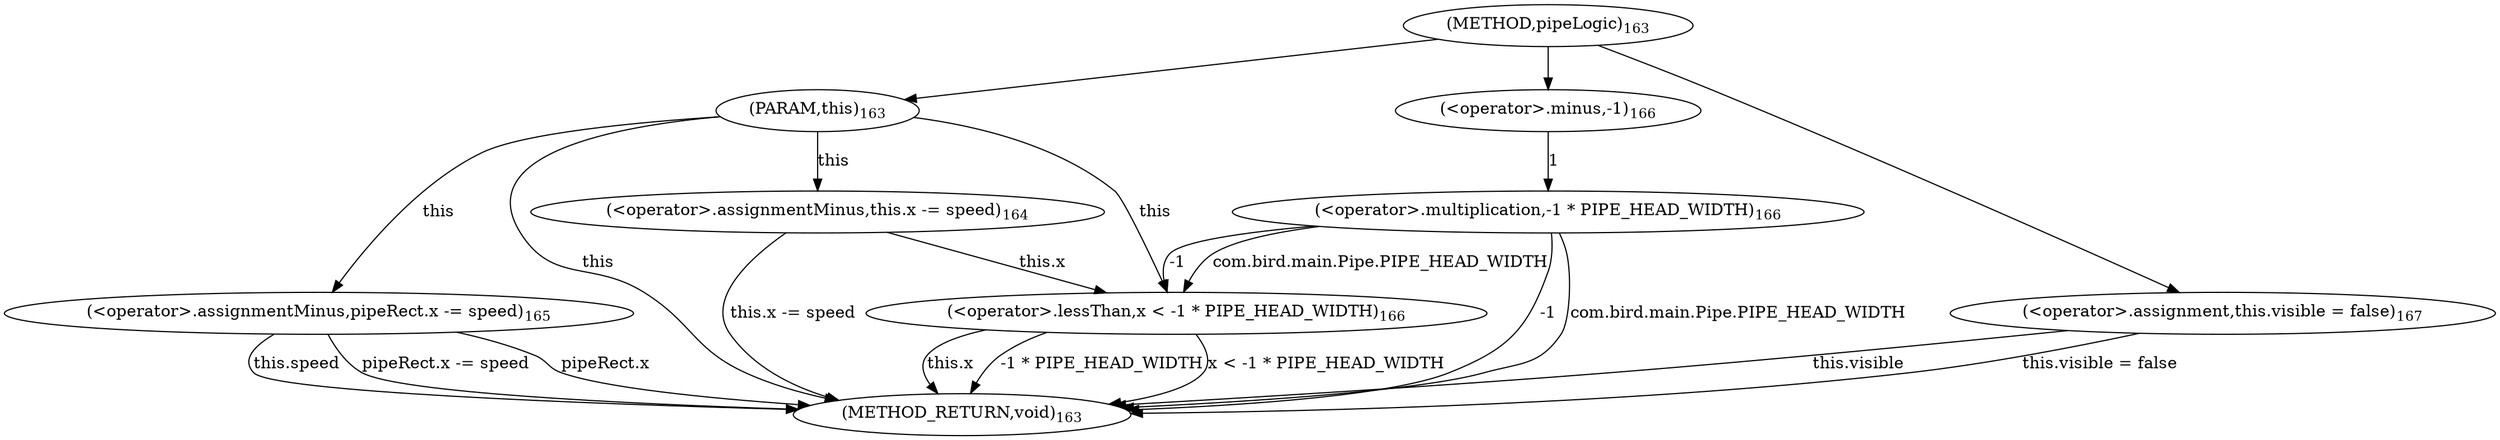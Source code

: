 digraph "pipeLogic" {  
"570" [label = <(METHOD,pipeLogic)<SUB>163</SUB>> ]
"608" [label = <(METHOD_RETURN,void)<SUB>163</SUB>> ]
"571" [label = <(PARAM,this)<SUB>163</SUB>> ]
"573" [label = <(&lt;operator&gt;.assignmentMinus,this.x -= speed)<SUB>164</SUB>> ]
"580" [label = <(&lt;operator&gt;.assignmentMinus,pipeRect.x -= speed)<SUB>165</SUB>> ]
"573" [label = <(&lt;operator&gt;.assignmentMinus,this.x -= speed)<SUB>164</SUB>> ]
"573" [label = <(&lt;operator&gt;.assignmentMinus,this.x -= speed)<SUB>164</SUB>> ]
"580" [label = <(&lt;operator&gt;.assignmentMinus,pipeRect.x -= speed)<SUB>165</SUB>> ]
"580" [label = <(&lt;operator&gt;.assignmentMinus,pipeRect.x -= speed)<SUB>165</SUB>> ]
"590" [label = <(&lt;operator&gt;.lessThan,x &lt; -1 * PIPE_HEAD_WIDTH)<SUB>166</SUB>> ]
"590" [label = <(&lt;operator&gt;.lessThan,x &lt; -1 * PIPE_HEAD_WIDTH)<SUB>166</SUB>> ]
"590" [label = <(&lt;operator&gt;.lessThan,x &lt; -1 * PIPE_HEAD_WIDTH)<SUB>166</SUB>> ]
"601" [label = <(&lt;operator&gt;.assignment,this.visible = false)<SUB>167</SUB>> ]
"594" [label = <(&lt;operator&gt;.multiplication,-1 * PIPE_HEAD_WIDTH)<SUB>166</SUB>> ]
"594" [label = <(&lt;operator&gt;.multiplication,-1 * PIPE_HEAD_WIDTH)<SUB>166</SUB>> ]
"601" [label = <(&lt;operator&gt;.assignment,this.visible = false)<SUB>167</SUB>> ]
"601" [label = <(&lt;operator&gt;.assignment,this.visible = false)<SUB>167</SUB>> ]
"595" [label = <(&lt;operator&gt;.minus,-1)<SUB>166</SUB>> ]
  "571" -> "608"  [ label = "this"] 
  "573" -> "608"  [ label = "this.x -= speed"] 
  "580" -> "608"  [ label = "pipeRect.x"] 
  "580" -> "608"  [ label = "this.speed"] 
  "580" -> "608"  [ label = "pipeRect.x -= speed"] 
  "590" -> "608"  [ label = "this.x"] 
  "594" -> "608"  [ label = "-1"] 
  "594" -> "608"  [ label = "com.bird.main.Pipe.PIPE_HEAD_WIDTH"] 
  "590" -> "608"  [ label = "-1 * PIPE_HEAD_WIDTH"] 
  "590" -> "608"  [ label = "x &lt; -1 * PIPE_HEAD_WIDTH"] 
  "601" -> "608"  [ label = "this.visible"] 
  "601" -> "608"  [ label = "this.visible = false"] 
  "570" -> "571" 
  "571" -> "573"  [ label = "this"] 
  "571" -> "580"  [ label = "this"] 
  "571" -> "590"  [ label = "this"] 
  "573" -> "590"  [ label = "this.x"] 
  "594" -> "590"  [ label = "-1"] 
  "594" -> "590"  [ label = "com.bird.main.Pipe.PIPE_HEAD_WIDTH"] 
  "570" -> "601" 
  "595" -> "594"  [ label = "1"] 
  "570" -> "595" 
}
